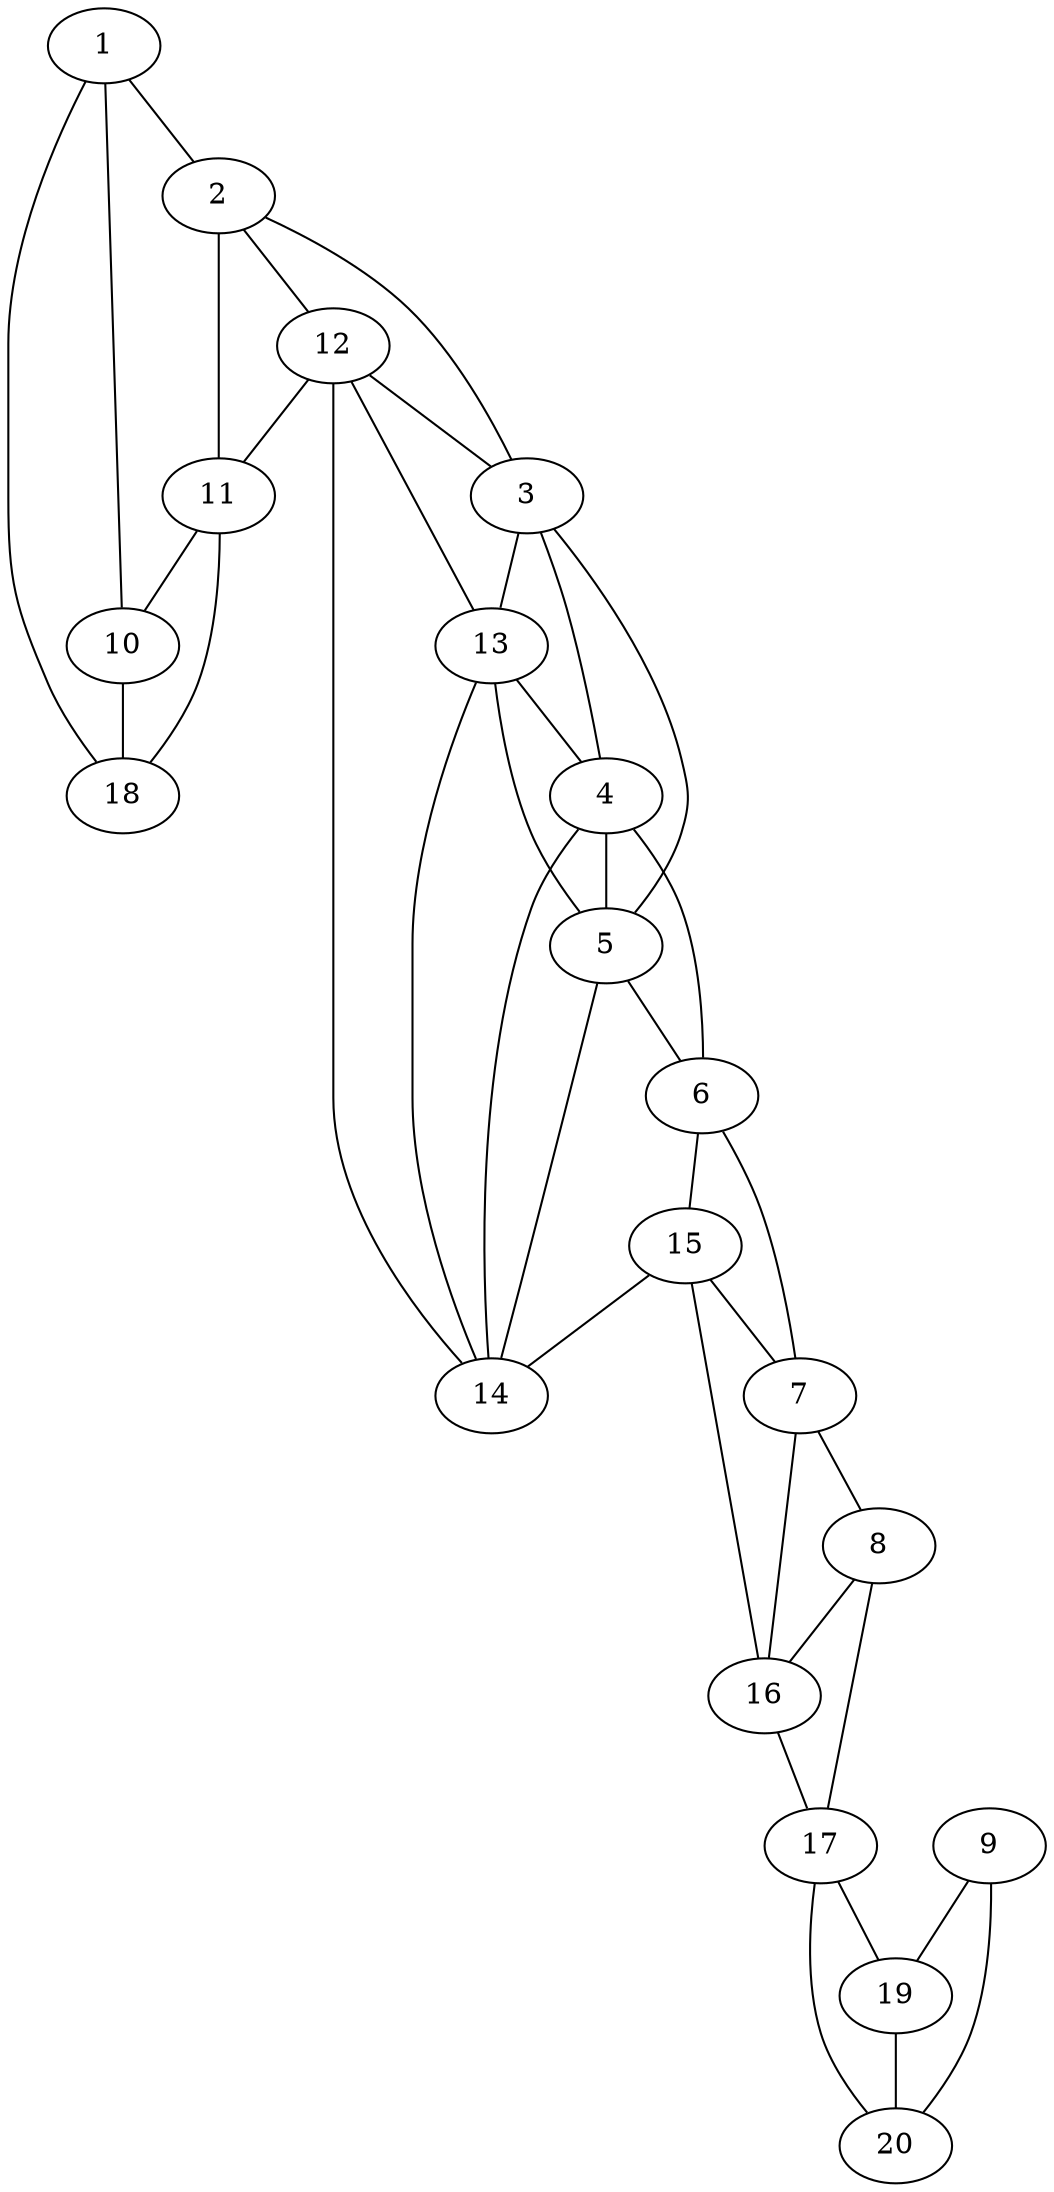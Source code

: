 graph pdb1lbm {
	1	 [aaLength=11,
		sequence=NLEDALFSVES,
		type=0];
	2	 [aaLength=12,
		sequence=SPEDARRISVEL,
		type=0];
	1 -- 2	 [distance0="31.35138",
		frequency=1,
		type0=1];
	10	 [aaLength=4,
		sequence=RVKI,
		type=1];
	1 -- 10	 [distance0="31.36175",
		frequency=1,
		type0=2];
	18	 [aaLength=4,
		sequence=RVKI,
		type=1];
	1 -- 18	 [distance0="31.36175",
		frequency=1,
		type0=3];
	11	 [aaLength=5,
		sequence=AVGFV,
		type=1];
	2 -- 11	 [distance0="45.47501",
		frequency=1,
		type0=3];
	12	 [aaLength=6,
		sequence=FRVGVF,
		type=1];
	2 -- 12	 [distance0="4.0",
		frequency=1,
		type0=4];
	3	 [aaLength=12,
		sequence=EPEKILDVASYV,
		type=0];
	2 -- 3	 [distance0="27.58123",
		frequency=1,
		type0=1];
	4	 [aaLength=12,
		sequence=PIELCRKIAERI,
		type=0];
	3 -- 4	 [distance0="25.24992",
		frequency=1,
		type0=1];
	5	 [aaLength=9,
		sequence=NERDMERAL,
		type=0];
	3 -- 5	 [distance0="48.43094",
		frequency=1,
		type0=3];
	13	 [aaLength=4,
		sequence=AVQL,
		type=1];
	3 -- 13	 [distance0="3.0",
		frequency=1,
		type0=4];
	4 -- 5	 [distance0="26.43356",
		frequency=1,
		type0=2];
	6	 [aaLength=3,
		sequence=NYR,
		type=0];
	4 -- 6	 [distance0="31.11619",
		frequency=1,
		type0=3];
	14	 [aaLength=7,
		sequence=LVIKAVG,
		type=1];
	4 -- 14	 [distance0="0.0",
		frequency=1,
		type0=5];
	5 -- 6	 [distance0="12.10818",
		distance1="0.0",
		frequency=2,
		type0=1,
		type1=5];
	5 -- 14	 [distance0="31.06311",
		frequency=1,
		type0=3];
	7	 [aaLength=12,
		sequence=DWSLILPYRDRF,
		type=0];
	6 -- 7	 [distance0="28.58464",
		frequency=1,
		type0=2];
	15	 [aaLength=4,
		sequence=ILLD,
		type=1];
	6 -- 15	 [distance0="3.0",
		frequency=1,
		type0=4];
	8	 [aaLength=10,
		sequence=NVRSAIDVVR,
		type=0];
	7 -- 8	 [distance0="25.84359",
		frequency=1,
		type0=2];
	16	 [aaLength=4,
		sequence=LVLS,
		type=1];
	7 -- 16	 [distance0="25.51312",
		distance1="2.0",
		frequency=2,
		type0=1,
		type1=4];
	8 -- 16	 [distance0="19.31902",
		frequency=1,
		type0=1];
	17	 [aaLength=4,
		sequence=AVDV,
		type=1];
	8 -- 17	 [distance0="20.42607",
		distance1="2.0",
		frequency=2,
		type0=2,
		type1=4];
	9	 [aaLength=14,
		sequence=DHDSIKMFIKNAKG,
		type=0];
	19	 [aaLength=3,
		sequence=EAF,
		type=1];
	9 -- 19	 [distance0="19.93842",
		frequency=1,
		type0=2];
	20	 [aaLength=2,
		sequence=KK,
		type=1];
	9 -- 20	 [distance0="18.77606",
		frequency=1,
		type0=1];
	10 -- 18	 [distance0="0.0",
		distance1="0.0",
		frequency=2,
		type0=1,
		type1=5];
	11 -- 10	 [distance0="22.0",
		frequency=1,
		type0=1];
	11 -- 18	 [distance0="22.0",
		frequency=1,
		type0=2];
	12 -- 11	 [distance0="30.0",
		frequency=1,
		type0=2];
	12 -- 3	 [distance0="3.0",
		frequency=1,
		type0=4];
	12 -- 14	 [distance0="44.0",
		frequency=1,
		type0=3];
	12 -- 13	 [distance0="24.0",
		frequency=1,
		type0=1];
	13 -- 4	 [distance0="4.0",
		frequency=1,
		type0=4];
	13 -- 5	 [distance0="41.53212",
		frequency=1,
		type0=3];
	13 -- 14	 [distance0="20.0",
		frequency=1,
		type0=1];
	15 -- 7	 [distance0="27.27488",
		distance1="13.0",
		frequency=2,
		type0=2,
		type1=4];
	15 -- 14	 [distance0="24.0",
		frequency=1,
		type0=1];
	15 -- 16	 [distance0="31.0",
		frequency=1,
		type0=3];
	16 -- 17	 [distance0="22.0",
		frequency=1,
		type0=2];
	17 -- 19	 [distance0="8.0",
		distance1="4.0",
		frequency=2,
		type0=1,
		type1=4];
	17 -- 20	 [distance0="13.0",
		frequency=1,
		type0=2];
	19 -- 20	 [distance0="5.0",
		distance1="2.0",
		frequency=2,
		type0=1,
		type1=4];
}
